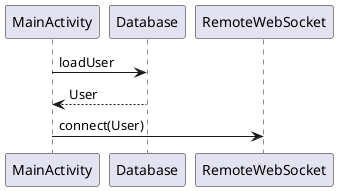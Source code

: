 @startuml
MainActivity -> Database: loadUser
Database --> MainActivity: User

MainActivity -> RemoteWebSocket: connect(User)
@enduml